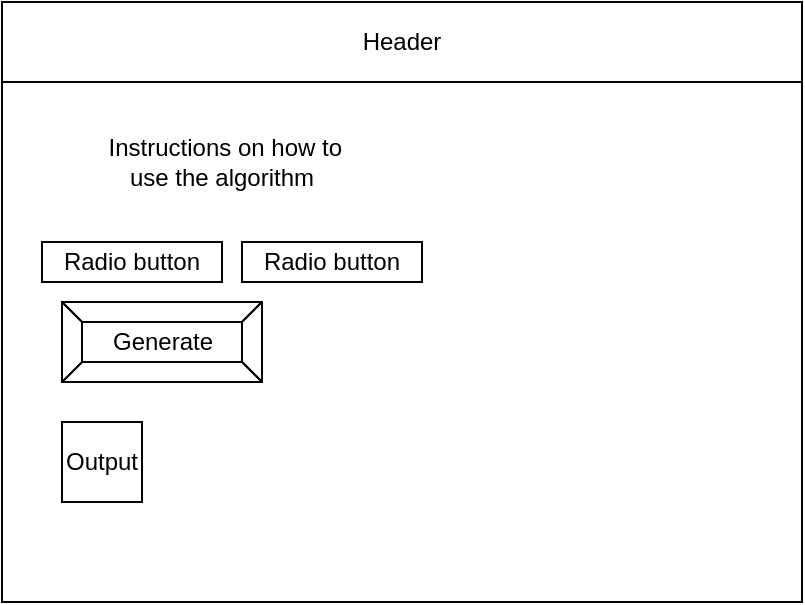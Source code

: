 <mxfile>
    <diagram id="pIaEtrtLPv3HG8r1JEND" name="Page-1">
        <mxGraphModel dx="1074" dy="741" grid="1" gridSize="10" guides="1" tooltips="1" connect="1" arrows="1" fold="1" page="1" pageScale="1" pageWidth="850" pageHeight="1100" math="0" shadow="0">
            <root>
                <mxCell id="0"/>
                <mxCell id="1" parent="0"/>
                <mxCell id="2" value="" style="rounded=0;whiteSpace=wrap;html=1;" parent="1" vertex="1">
                    <mxGeometry x="80" y="80" width="400" height="300" as="geometry"/>
                </mxCell>
                <mxCell id="3" value="Header" style="rounded=0;whiteSpace=wrap;html=1;" parent="1" vertex="1">
                    <mxGeometry x="80" y="80" width="400" height="40" as="geometry"/>
                </mxCell>
                <mxCell id="6" value="Generate" style="labelPosition=center;verticalLabelPosition=middle;align=center;html=1;shape=mxgraph.basic.button;dx=10;" parent="1" vertex="1">
                    <mxGeometry x="110" y="230" width="100" height="40" as="geometry"/>
                </mxCell>
                <mxCell id="10" value="&amp;nbsp;Instructions on how to use the algorithm" style="text;html=1;strokeColor=none;fillColor=none;align=center;verticalAlign=middle;whiteSpace=wrap;rounded=0;" vertex="1" parent="1">
                    <mxGeometry x="120" y="120" width="140" height="80" as="geometry"/>
                </mxCell>
                <mxCell id="17" value="Radio button" style="rounded=0;whiteSpace=wrap;html=1;" vertex="1" parent="1">
                    <mxGeometry x="100" y="200" width="90" height="20" as="geometry"/>
                </mxCell>
                <mxCell id="18" value="Radio button" style="rounded=0;whiteSpace=wrap;html=1;" vertex="1" parent="1">
                    <mxGeometry x="200" y="200" width="90" height="20" as="geometry"/>
                </mxCell>
                <mxCell id="20" value="Output" style="whiteSpace=wrap;html=1;aspect=fixed;" vertex="1" parent="1">
                    <mxGeometry x="110" y="290" width="40" height="40" as="geometry"/>
                </mxCell>
            </root>
        </mxGraphModel>
    </diagram>
</mxfile>